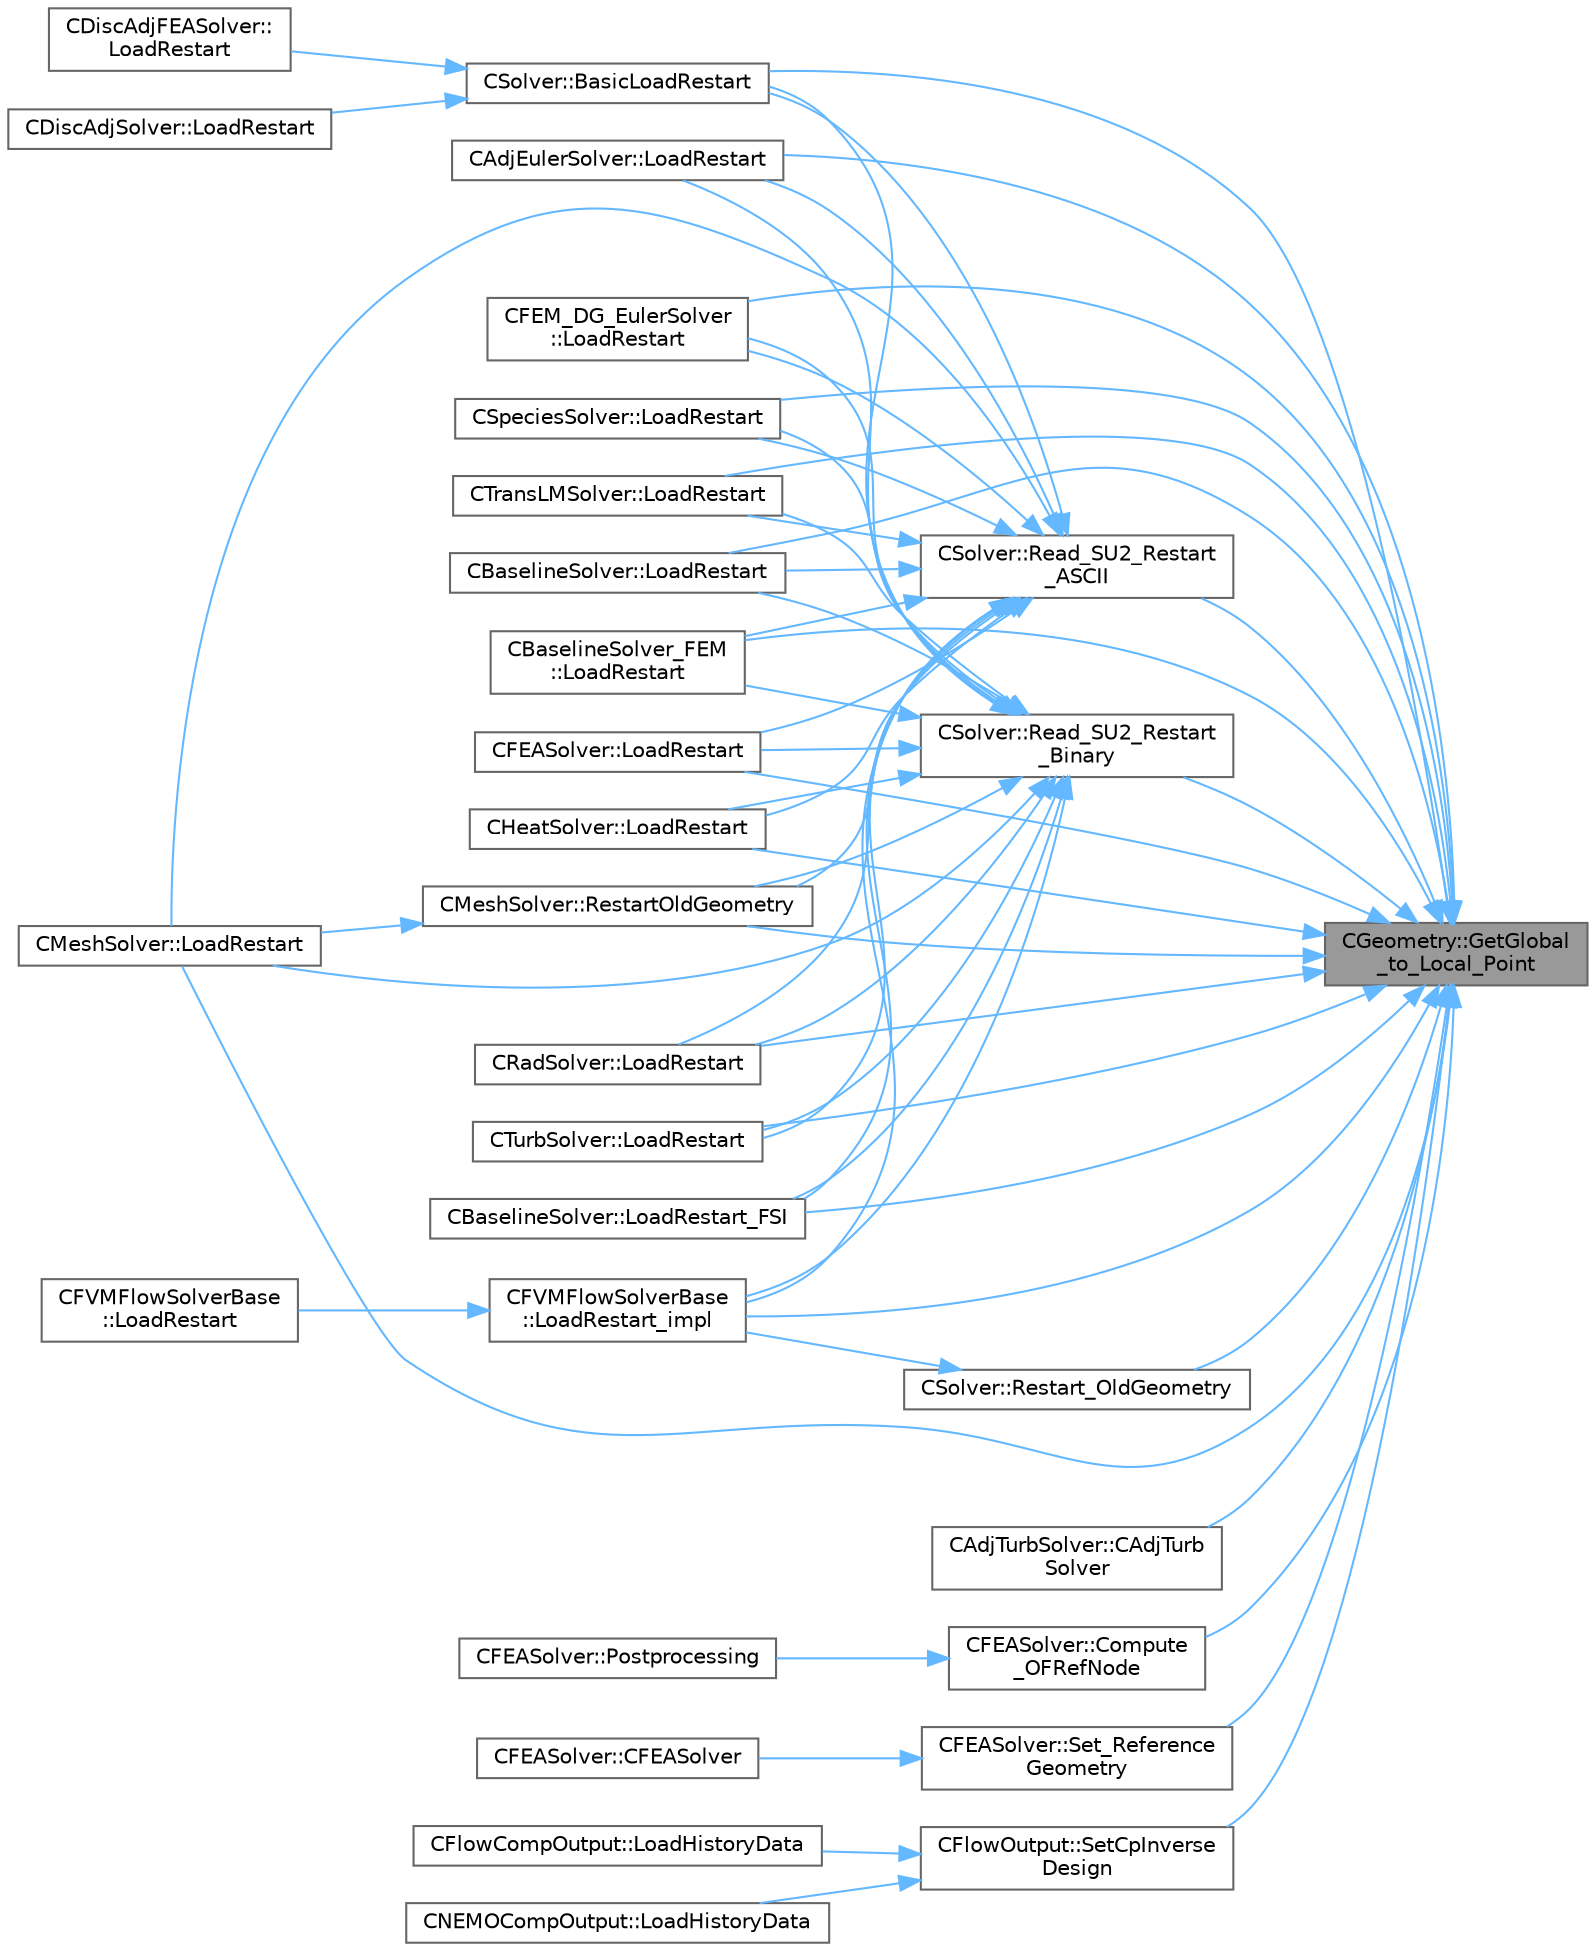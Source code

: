 digraph "CGeometry::GetGlobal_to_Local_Point"
{
 // LATEX_PDF_SIZE
  bgcolor="transparent";
  edge [fontname=Helvetica,fontsize=10,labelfontname=Helvetica,labelfontsize=10];
  node [fontname=Helvetica,fontsize=10,shape=box,height=0.2,width=0.4];
  rankdir="RL";
  Node1 [id="Node000001",label="CGeometry::GetGlobal\l_to_Local_Point",height=0.2,width=0.4,color="gray40", fillcolor="grey60", style="filled", fontcolor="black",tooltip="A virtual member."];
  Node1 -> Node2 [id="edge1_Node000001_Node000002",dir="back",color="steelblue1",style="solid",tooltip=" "];
  Node2 [id="Node000002",label="CSolver::BasicLoadRestart",height=0.2,width=0.4,color="grey40", fillcolor="white", style="filled",URL="$classCSolver.html#a1da07a1447b99015b8d1ea6f1238c332",tooltip="Loads the solution from the restart file."];
  Node2 -> Node3 [id="edge2_Node000002_Node000003",dir="back",color="steelblue1",style="solid",tooltip=" "];
  Node3 [id="Node000003",label="CDiscAdjFEASolver::\lLoadRestart",height=0.2,width=0.4,color="grey40", fillcolor="white", style="filled",URL="$classCDiscAdjFEASolver.html#a30cbfd6dac6c80898c5624a96ab55b8c",tooltip="Load a solution from a restart file."];
  Node2 -> Node4 [id="edge3_Node000002_Node000004",dir="back",color="steelblue1",style="solid",tooltip=" "];
  Node4 [id="Node000004",label="CDiscAdjSolver::LoadRestart",height=0.2,width=0.4,color="grey40", fillcolor="white", style="filled",URL="$classCDiscAdjSolver.html#adc04ad9d81d8669d0accabe899bdb39d",tooltip="Load a solution from a restart file."];
  Node1 -> Node5 [id="edge4_Node000001_Node000005",dir="back",color="steelblue1",style="solid",tooltip=" "];
  Node5 [id="Node000005",label="CAdjTurbSolver::CAdjTurb\lSolver",height=0.2,width=0.4,color="grey40", fillcolor="white", style="filled",URL="$classCAdjTurbSolver.html#a621bdae0b081f25a67425cc037cd90a2",tooltip=" "];
  Node1 -> Node6 [id="edge5_Node000001_Node000006",dir="back",color="steelblue1",style="solid",tooltip=" "];
  Node6 [id="Node000006",label="CFEASolver::Compute\l_OFRefNode",height=0.2,width=0.4,color="grey40", fillcolor="white", style="filled",URL="$classCFEASolver.html#a70584057c3e5f61ddce67ef88df91e74",tooltip="Compute the objective function for a reference node."];
  Node6 -> Node7 [id="edge6_Node000006_Node000007",dir="back",color="steelblue1",style="solid",tooltip=" "];
  Node7 [id="Node000007",label="CFEASolver::Postprocessing",height=0.2,width=0.4,color="grey40", fillcolor="white", style="filled",URL="$classCFEASolver.html#ab4fa9086b598c5778c9c0403a5626d1b",tooltip="Postprocessing."];
  Node1 -> Node8 [id="edge7_Node000001_Node000008",dir="back",color="steelblue1",style="solid",tooltip=" "];
  Node8 [id="Node000008",label="CAdjEulerSolver::LoadRestart",height=0.2,width=0.4,color="grey40", fillcolor="white", style="filled",URL="$classCAdjEulerSolver.html#a4bc9fada01b433e9194d4c0d67adbbbd",tooltip="Load a solution from a restart file."];
  Node1 -> Node9 [id="edge8_Node000001_Node000009",dir="back",color="steelblue1",style="solid",tooltip=" "];
  Node9 [id="Node000009",label="CFEM_DG_EulerSolver\l::LoadRestart",height=0.2,width=0.4,color="grey40", fillcolor="white", style="filled",URL="$classCFEM__DG__EulerSolver.html#ab1a14528918d93d2f96c827a9f8bcd57",tooltip="Load a solution from a restart file."];
  Node1 -> Node10 [id="edge9_Node000001_Node000010",dir="back",color="steelblue1",style="solid",tooltip=" "];
  Node10 [id="Node000010",label="CSpeciesSolver::LoadRestart",height=0.2,width=0.4,color="grey40", fillcolor="white", style="filled",URL="$classCSpeciesSolver.html#a40ecea72824a266fcda6347d08a4fcea",tooltip="Load a solution from a restart file."];
  Node1 -> Node11 [id="edge10_Node000001_Node000011",dir="back",color="steelblue1",style="solid",tooltip=" "];
  Node11 [id="Node000011",label="CTransLMSolver::LoadRestart",height=0.2,width=0.4,color="grey40", fillcolor="white", style="filled",URL="$classCTransLMSolver.html#ab6989abf9b51cfb0b243b1bf98b48a16",tooltip="Load a solution from a restart file."];
  Node1 -> Node12 [id="edge11_Node000001_Node000012",dir="back",color="steelblue1",style="solid",tooltip=" "];
  Node12 [id="Node000012",label="CBaselineSolver::LoadRestart",height=0.2,width=0.4,color="grey40", fillcolor="white", style="filled",URL="$classCBaselineSolver.html#aa5fad3af8c5b48950679d5c5a3a91ec4",tooltip="Load a solution from a restart file."];
  Node1 -> Node13 [id="edge12_Node000001_Node000013",dir="back",color="steelblue1",style="solid",tooltip=" "];
  Node13 [id="Node000013",label="CBaselineSolver_FEM\l::LoadRestart",height=0.2,width=0.4,color="grey40", fillcolor="white", style="filled",URL="$classCBaselineSolver__FEM.html#a73e94685049650b1d21ea6bacca64e57",tooltip="Load a solution from a restart file."];
  Node1 -> Node14 [id="edge13_Node000001_Node000014",dir="back",color="steelblue1",style="solid",tooltip=" "];
  Node14 [id="Node000014",label="CFEASolver::LoadRestart",height=0.2,width=0.4,color="grey40", fillcolor="white", style="filled",URL="$classCFEASolver.html#ac693299e88dfc4daaf1b2f410ec8351d",tooltip="Load a solution from a restart file."];
  Node1 -> Node15 [id="edge14_Node000001_Node000015",dir="back",color="steelblue1",style="solid",tooltip=" "];
  Node15 [id="Node000015",label="CHeatSolver::LoadRestart",height=0.2,width=0.4,color="grey40", fillcolor="white", style="filled",URL="$classCHeatSolver.html#a0cc2cf63a1cd34b15be77cf3233beaae",tooltip="Load a solution from a restart file."];
  Node1 -> Node16 [id="edge15_Node000001_Node000016",dir="back",color="steelblue1",style="solid",tooltip=" "];
  Node16 [id="Node000016",label="CMeshSolver::LoadRestart",height=0.2,width=0.4,color="grey40", fillcolor="white", style="filled",URL="$classCMeshSolver.html#a7049d436ca386344acd2424eceb39ef4",tooltip="Load a solution from a restart file."];
  Node1 -> Node17 [id="edge16_Node000001_Node000017",dir="back",color="steelblue1",style="solid",tooltip=" "];
  Node17 [id="Node000017",label="CRadSolver::LoadRestart",height=0.2,width=0.4,color="grey40", fillcolor="white", style="filled",URL="$classCRadSolver.html#a9f64999fe5bfcb69fb4349d00d6d8ef5",tooltip="Load a solution from a restart file."];
  Node1 -> Node18 [id="edge17_Node000001_Node000018",dir="back",color="steelblue1",style="solid",tooltip=" "];
  Node18 [id="Node000018",label="CTurbSolver::LoadRestart",height=0.2,width=0.4,color="grey40", fillcolor="white", style="filled",URL="$classCTurbSolver.html#a7b62bcdb84f3345f560a6110905d7fb3",tooltip="Load a solution from a restart file."];
  Node1 -> Node19 [id="edge18_Node000001_Node000019",dir="back",color="steelblue1",style="solid",tooltip=" "];
  Node19 [id="Node000019",label="CBaselineSolver::LoadRestart_FSI",height=0.2,width=0.4,color="grey40", fillcolor="white", style="filled",URL="$classCBaselineSolver.html#ad3404f10c41c7bffbd682cb650476689",tooltip="Load a FSI solution from a restart file."];
  Node1 -> Node20 [id="edge19_Node000001_Node000020",dir="back",color="steelblue1",style="solid",tooltip=" "];
  Node20 [id="Node000020",label="CFVMFlowSolverBase\l::LoadRestart_impl",height=0.2,width=0.4,color="grey40", fillcolor="white", style="filled",URL="$classCFVMFlowSolverBase.html#a7cf80881bcda9a08b9c8cf78e7a3bc8d",tooltip="General implementation to load a flow solution from a restart file."];
  Node20 -> Node21 [id="edge20_Node000020_Node000021",dir="back",color="steelblue1",style="solid",tooltip=" "];
  Node21 [id="Node000021",label="CFVMFlowSolverBase\l::LoadRestart",height=0.2,width=0.4,color="grey40", fillcolor="white", style="filled",URL="$classCFVMFlowSolverBase.html#a353718d951fbb4922c1f79f6ac8d88cc",tooltip="Load a solution from a restart file."];
  Node1 -> Node22 [id="edge21_Node000001_Node000022",dir="back",color="steelblue1",style="solid",tooltip=" "];
  Node22 [id="Node000022",label="CSolver::Read_SU2_Restart\l_ASCII",height=0.2,width=0.4,color="grey40", fillcolor="white", style="filled",URL="$classCSolver.html#a2d9a54256f99b9881a0f9189cf73e902",tooltip="Read a native SU2 restart file in ASCII format."];
  Node22 -> Node2 [id="edge22_Node000022_Node000002",dir="back",color="steelblue1",style="solid",tooltip=" "];
  Node22 -> Node8 [id="edge23_Node000022_Node000008",dir="back",color="steelblue1",style="solid",tooltip=" "];
  Node22 -> Node9 [id="edge24_Node000022_Node000009",dir="back",color="steelblue1",style="solid",tooltip=" "];
  Node22 -> Node10 [id="edge25_Node000022_Node000010",dir="back",color="steelblue1",style="solid",tooltip=" "];
  Node22 -> Node11 [id="edge26_Node000022_Node000011",dir="back",color="steelblue1",style="solid",tooltip=" "];
  Node22 -> Node12 [id="edge27_Node000022_Node000012",dir="back",color="steelblue1",style="solid",tooltip=" "];
  Node22 -> Node13 [id="edge28_Node000022_Node000013",dir="back",color="steelblue1",style="solid",tooltip=" "];
  Node22 -> Node14 [id="edge29_Node000022_Node000014",dir="back",color="steelblue1",style="solid",tooltip=" "];
  Node22 -> Node15 [id="edge30_Node000022_Node000015",dir="back",color="steelblue1",style="solid",tooltip=" "];
  Node22 -> Node16 [id="edge31_Node000022_Node000016",dir="back",color="steelblue1",style="solid",tooltip=" "];
  Node22 -> Node17 [id="edge32_Node000022_Node000017",dir="back",color="steelblue1",style="solid",tooltip=" "];
  Node22 -> Node18 [id="edge33_Node000022_Node000018",dir="back",color="steelblue1",style="solid",tooltip=" "];
  Node22 -> Node19 [id="edge34_Node000022_Node000019",dir="back",color="steelblue1",style="solid",tooltip=" "];
  Node22 -> Node20 [id="edge35_Node000022_Node000020",dir="back",color="steelblue1",style="solid",tooltip=" "];
  Node22 -> Node23 [id="edge36_Node000022_Node000023",dir="back",color="steelblue1",style="solid",tooltip=" "];
  Node23 [id="Node000023",label="CMeshSolver::RestartOldGeometry",height=0.2,width=0.4,color="grey40", fillcolor="white", style="filled",URL="$classCMeshSolver.html#accd7241ab78f3ccd19e918ccda4fb6e3",tooltip="Load the geometries at the previous time states n and nM1."];
  Node23 -> Node16 [id="edge37_Node000023_Node000016",dir="back",color="steelblue1",style="solid",tooltip=" "];
  Node1 -> Node24 [id="edge38_Node000001_Node000024",dir="back",color="steelblue1",style="solid",tooltip=" "];
  Node24 [id="Node000024",label="CSolver::Read_SU2_Restart\l_Binary",height=0.2,width=0.4,color="grey40", fillcolor="white", style="filled",URL="$classCSolver.html#a014ca6bbee7673aec0ba83067a6716a0",tooltip="Read a native SU2 restart file in binary format."];
  Node24 -> Node2 [id="edge39_Node000024_Node000002",dir="back",color="steelblue1",style="solid",tooltip=" "];
  Node24 -> Node8 [id="edge40_Node000024_Node000008",dir="back",color="steelblue1",style="solid",tooltip=" "];
  Node24 -> Node9 [id="edge41_Node000024_Node000009",dir="back",color="steelblue1",style="solid",tooltip=" "];
  Node24 -> Node10 [id="edge42_Node000024_Node000010",dir="back",color="steelblue1",style="solid",tooltip=" "];
  Node24 -> Node11 [id="edge43_Node000024_Node000011",dir="back",color="steelblue1",style="solid",tooltip=" "];
  Node24 -> Node12 [id="edge44_Node000024_Node000012",dir="back",color="steelblue1",style="solid",tooltip=" "];
  Node24 -> Node13 [id="edge45_Node000024_Node000013",dir="back",color="steelblue1",style="solid",tooltip=" "];
  Node24 -> Node14 [id="edge46_Node000024_Node000014",dir="back",color="steelblue1",style="solid",tooltip=" "];
  Node24 -> Node15 [id="edge47_Node000024_Node000015",dir="back",color="steelblue1",style="solid",tooltip=" "];
  Node24 -> Node16 [id="edge48_Node000024_Node000016",dir="back",color="steelblue1",style="solid",tooltip=" "];
  Node24 -> Node17 [id="edge49_Node000024_Node000017",dir="back",color="steelblue1",style="solid",tooltip=" "];
  Node24 -> Node18 [id="edge50_Node000024_Node000018",dir="back",color="steelblue1",style="solid",tooltip=" "];
  Node24 -> Node19 [id="edge51_Node000024_Node000019",dir="back",color="steelblue1",style="solid",tooltip=" "];
  Node24 -> Node20 [id="edge52_Node000024_Node000020",dir="back",color="steelblue1",style="solid",tooltip=" "];
  Node24 -> Node23 [id="edge53_Node000024_Node000023",dir="back",color="steelblue1",style="solid",tooltip=" "];
  Node1 -> Node25 [id="edge54_Node000001_Node000025",dir="back",color="steelblue1",style="solid",tooltip=" "];
  Node25 [id="Node000025",label="CSolver::Restart_OldGeometry",height=0.2,width=0.4,color="grey40", fillcolor="white", style="filled",URL="$classCSolver.html#a15d41204955ea890bccae28ac9aa6d4b",tooltip="Load the geometries at the previous time states n and nM1."];
  Node25 -> Node20 [id="edge55_Node000025_Node000020",dir="back",color="steelblue1",style="solid",tooltip=" "];
  Node1 -> Node23 [id="edge56_Node000001_Node000023",dir="back",color="steelblue1",style="solid",tooltip=" "];
  Node1 -> Node26 [id="edge57_Node000001_Node000026",dir="back",color="steelblue1",style="solid",tooltip=" "];
  Node26 [id="Node000026",label="CFEASolver::Set_Reference\lGeometry",height=0.2,width=0.4,color="grey40", fillcolor="white", style="filled",URL="$classCFEASolver.html#ae7d8e55f2ec6a53af24eec6d096e9953",tooltip="Set a reference geometry for ."];
  Node26 -> Node27 [id="edge58_Node000026_Node000027",dir="back",color="steelblue1",style="solid",tooltip=" "];
  Node27 [id="Node000027",label="CFEASolver::CFEASolver",height=0.2,width=0.4,color="grey40", fillcolor="white", style="filled",URL="$classCFEASolver.html#a1d4c7d17d9c7143d3079fc78fae1599d",tooltip=" "];
  Node1 -> Node28 [id="edge59_Node000001_Node000028",dir="back",color="steelblue1",style="solid",tooltip=" "];
  Node28 [id="Node000028",label="CFlowOutput::SetCpInverse\lDesign",height=0.2,width=0.4,color="grey40", fillcolor="white", style="filled",URL="$classCFlowOutput.html#adffbcc2eda3edac643440bdf7e96415d",tooltip="Set CP inverse design output field values (and also into the solver)."];
  Node28 -> Node29 [id="edge60_Node000028_Node000029",dir="back",color="steelblue1",style="solid",tooltip=" "];
  Node29 [id="Node000029",label="CFlowCompOutput::LoadHistoryData",height=0.2,width=0.4,color="grey40", fillcolor="white", style="filled",URL="$classCFlowCompOutput.html#a393cb19a691990ee6e88f844eccc79ed",tooltip="Load the history output field values."];
  Node28 -> Node30 [id="edge61_Node000028_Node000030",dir="back",color="steelblue1",style="solid",tooltip=" "];
  Node30 [id="Node000030",label="CNEMOCompOutput::LoadHistoryData",height=0.2,width=0.4,color="grey40", fillcolor="white", style="filled",URL="$classCNEMOCompOutput.html#a7a9f1a32fe55e6a967a27eb38408ec99",tooltip="Load the history output field values."];
}
